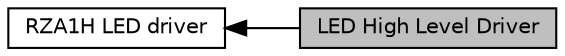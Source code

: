 digraph "LED High Level Driver"
{
  edge [fontname="Helvetica",fontsize="10",labelfontname="Helvetica",labelfontsize="10"];
  node [fontname="Helvetica",fontsize="10",shape=box];
  rankdir=LR;
  Node1 [label="LED High Level Driver",height=0.2,width=0.4,color="black", fillcolor="grey75", style="filled", fontcolor="black",tooltip="This interface allows control of an LED interface of up to 16 LEDs."];
  Node2 [label="RZA1H LED driver",height=0.2,width=0.4,color="black", fillcolor="white", style="filled",URL="$dd/d85/group__R__SW__PKG__93__LED__API.html",tooltip="This interface provides access to the LED on the RZA1H board See LED High Level Driver for details."];
  Node2->Node1 [shape=plaintext, dir="back", style="solid"];
}
